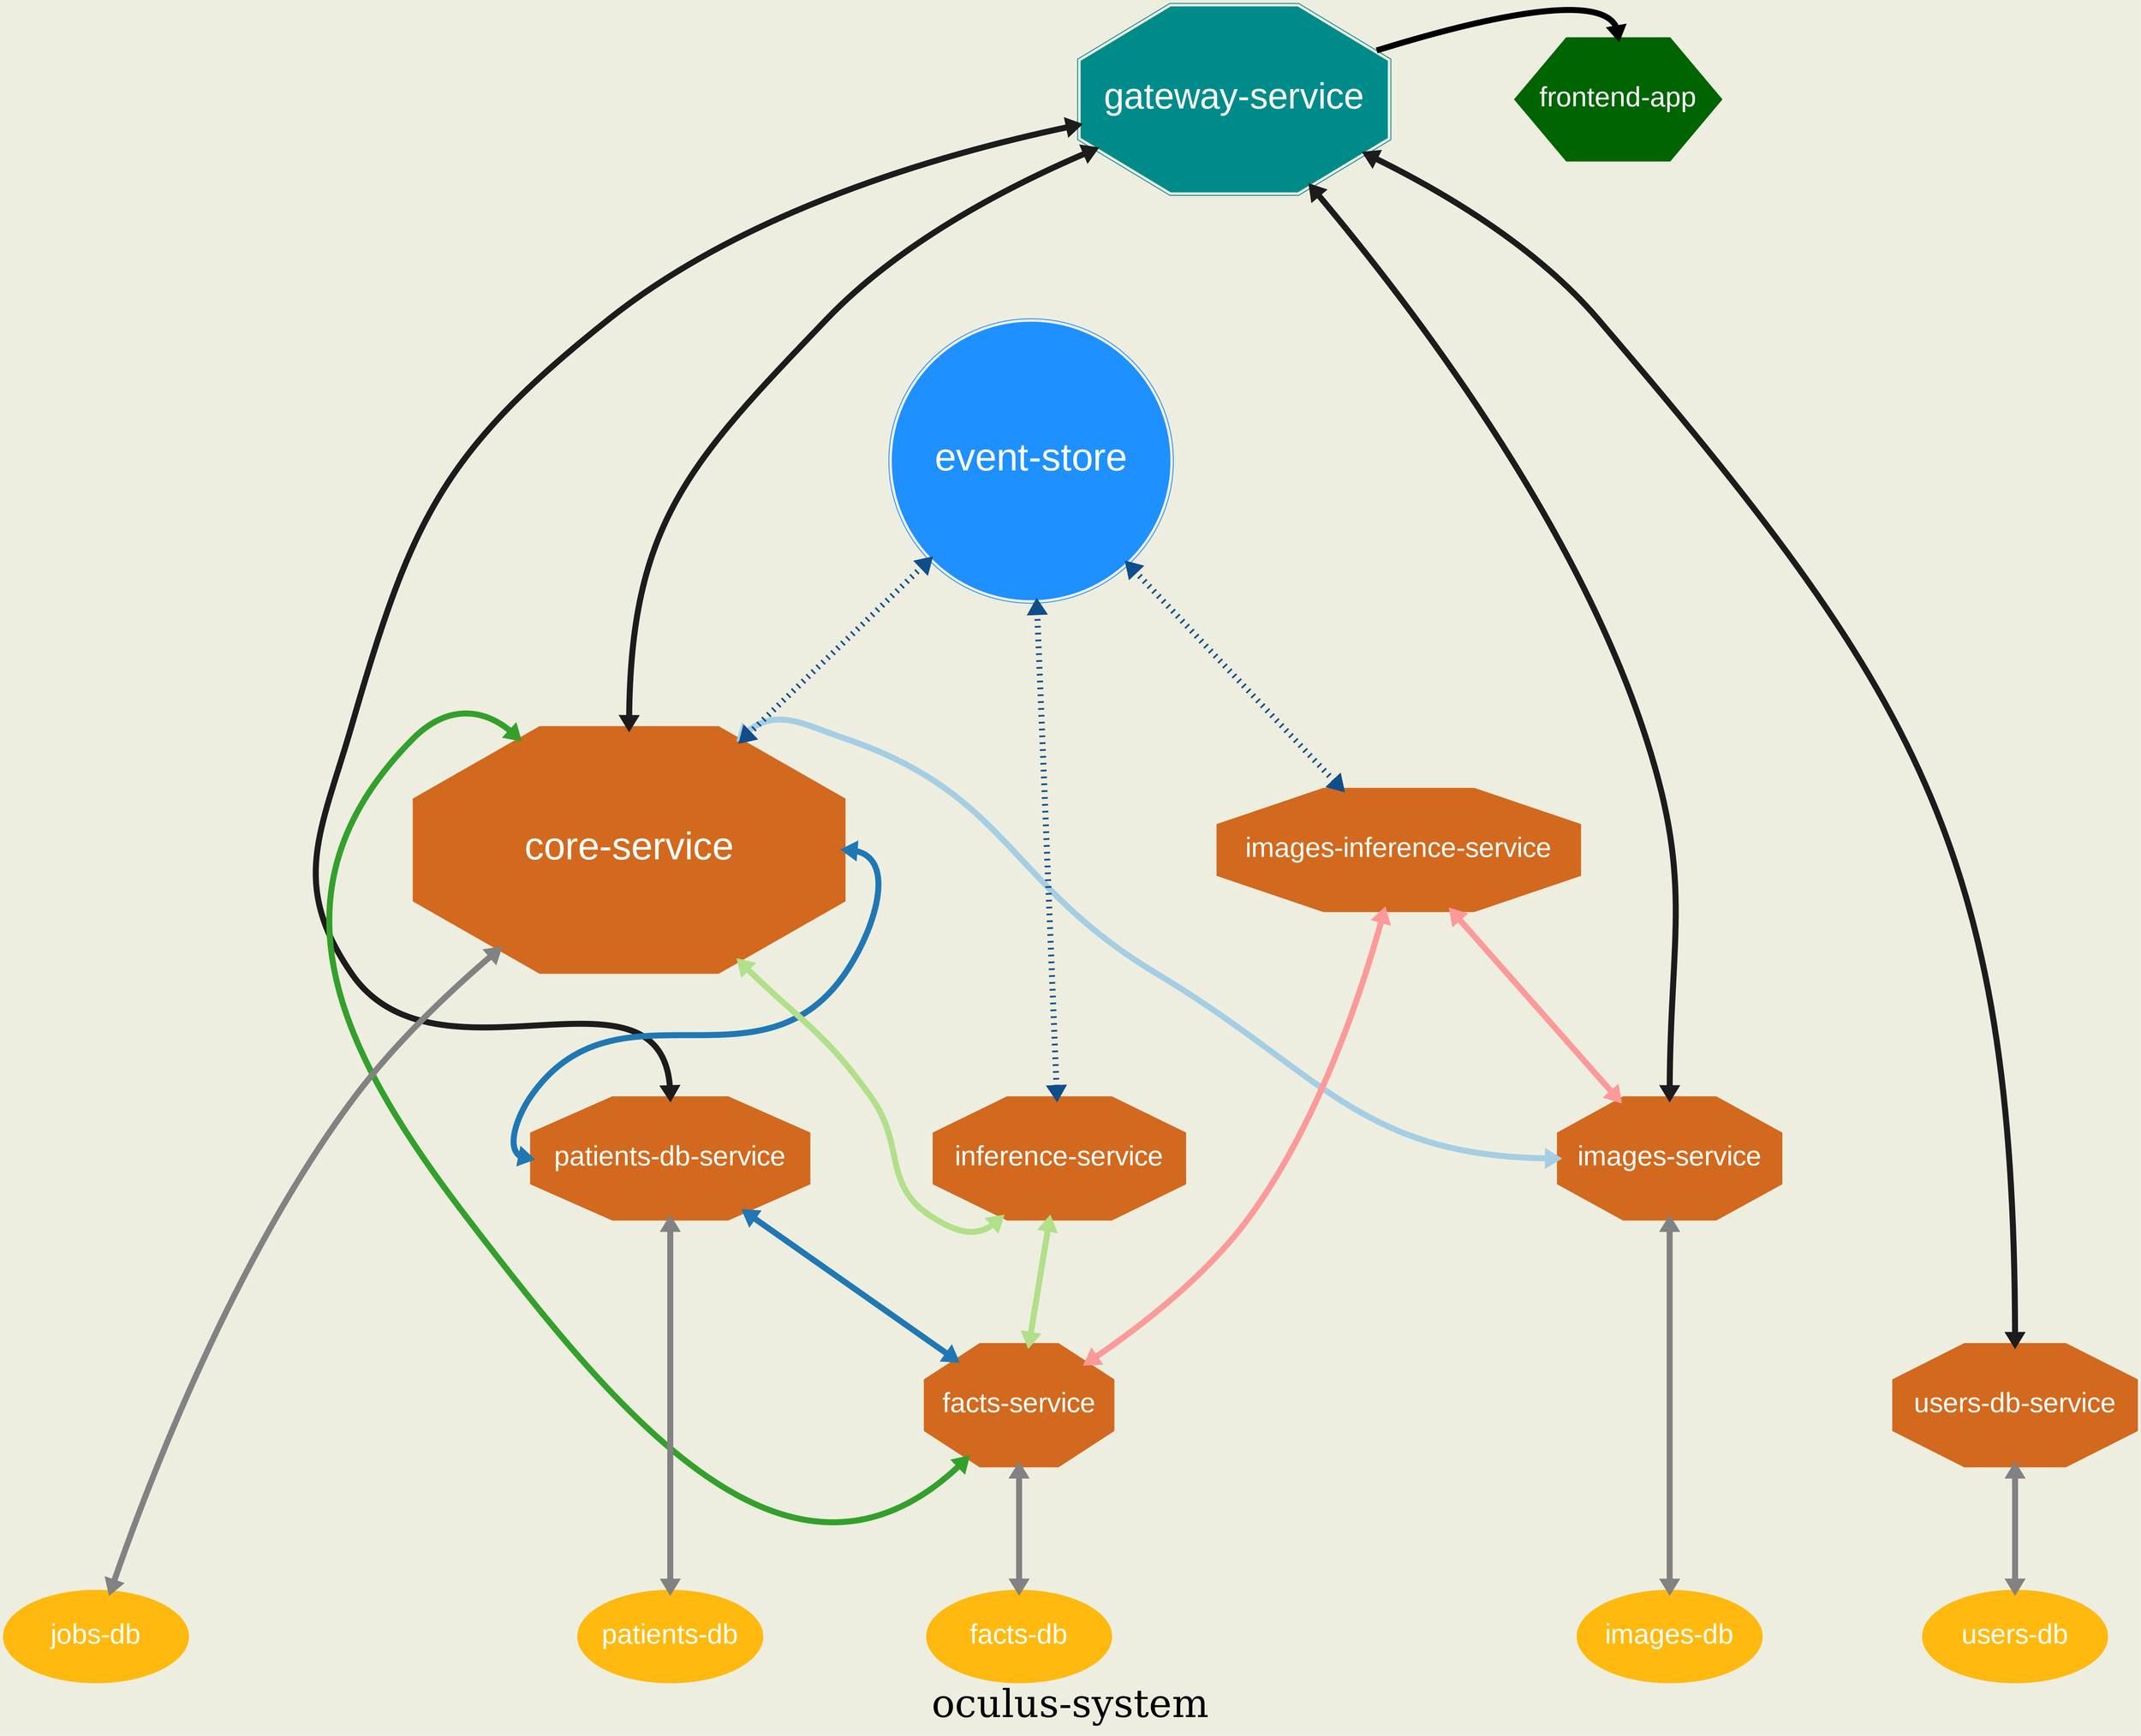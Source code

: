digraph oculus {
    
    label="oculus-system" 
   
    graph [fontsize=45 ranksep=2 bgcolor=ivory2]
    node [fontname=Arial fontcolor=white]
    edge [dir=both penwidth=7] 
    nodesep=2

    subgraph gateway {
        node [fontsize=42 shape=doubleoctagon style=filled color=cyan4 height=3]

        {rank=source; "gateway-service"}
    }
    
    subgraph services {
        node [padding=5 fontsize=32 shape=octagon style=filled color=chocolate height=2 colorsheme=paired12]
        edge [style=bold colorscheme="paired12"]

        "core-service" [padding=8 fontsize=45 height=4 width=7]
        "facts-service"
        "images-service"
        "patients-db-service"
        "users-db-service"
        "inference-service"
        "images-inference-service"

        "core-service" -> "images-service" [headport=w tailport=ne colorsheme=paired12 color=1]
        "core-service" -> "patients-db-service" [headport=w tailport=e color=2]
        "core-service" -> "inference-service" [headport=sw tailport=se color=3]
        "core-service" -> "facts-service" [headport=sw tailport=nw color=4]

        "inference-service" -> "facts-service" [color=3]

        "images-inference-service" -> "images-service" [color=5]
        "images-inference-service" -> "facts-service" [color=5]

        "patients-db-service" -> "facts-service" [color=2]
        
    }

    subgraph databases {
        node [fontsize=32 shape=ellipse width=3 style=filled color=darkgoldenrod1 height=1.5]
        
        { rank=sink;
           "jobs-db"
           "facts-db"
           "images-db"
           "patients-db"
           "users-db"
        }
    }

    subgraph events {
        node [fontsize=45 shape=doublecircle width=4.5 style=filled color=dodgerblue1]

        "event-store"
    }

    subgraph frontend {
        node [fontsize=32 shape=hexagon style=filled color=darkgreen height=2]

        { rank=source; "frontend-app" }
    }

    subgraph gateway_service_connections {
        "gateway-service" -> "frontend-app" [headport=n]
        "gateway-service" -> "core-service" [headport=n color=grey11]
        "gateway-service" -> "images-service" [headport=n color=grey11]
        "gateway-service" -> "patients-db-service" [headport=n color=grey11]
        "gateway-service" -> "users-db-service" [headport=n color=grey11]
    }

    subgraph service_db_connections {
        "jobs-db" -> "core-service" [color=gray51]
        "facts-db" -> "facts-service" [color=gray51]
        "images-db" -> "images-service" [color=gray51]
        "patients-db" -> "patients-db-service" [color=gray51]
        "users-db" -> "users-db-service" [color=gray51]
    }

    subgraph event_bus {
        edge [style=dotted color=dodgerblue4]

        "event-store" -> "core-service"
        "event-store" -> "inference-service"
        "event-store" -> "images-inference-service"
    }

}

